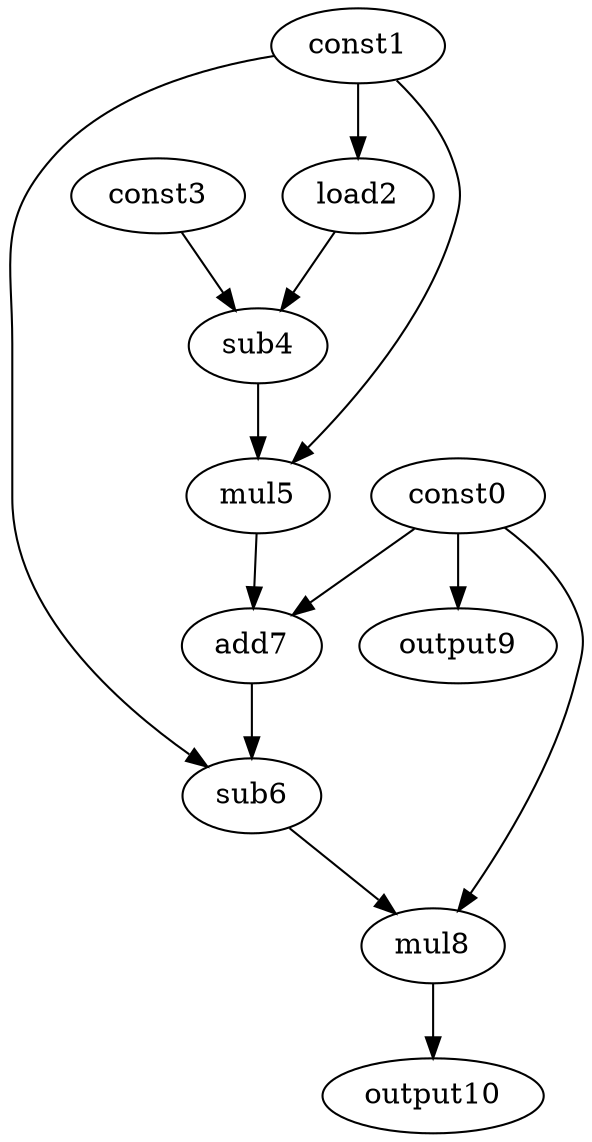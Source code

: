 digraph G { 
const0[opcode=const]; 
const1[opcode=const]; 
load2[opcode=load]; 
const3[opcode=const]; 
sub4[opcode=sub]; 
mul5[opcode=mul]; 
sub6[opcode=sub]; 
add7[opcode=add]; 
mul8[opcode=mul]; 
output9[opcode=output]; 
output10[opcode=output]; 
const1->load2[operand=0];
const0->output9[operand=0];
load2->sub4[operand=0];
const3->sub4[operand=1];
const1->mul5[operand=0];
sub4->mul5[operand=1];
const0->add7[operand=0];
mul5->add7[operand=1];
const1->sub6[operand=0];
add7->sub6[operand=1];
const0->mul8[operand=0];
sub6->mul8[operand=1];
mul8->output10[operand=0];
}

